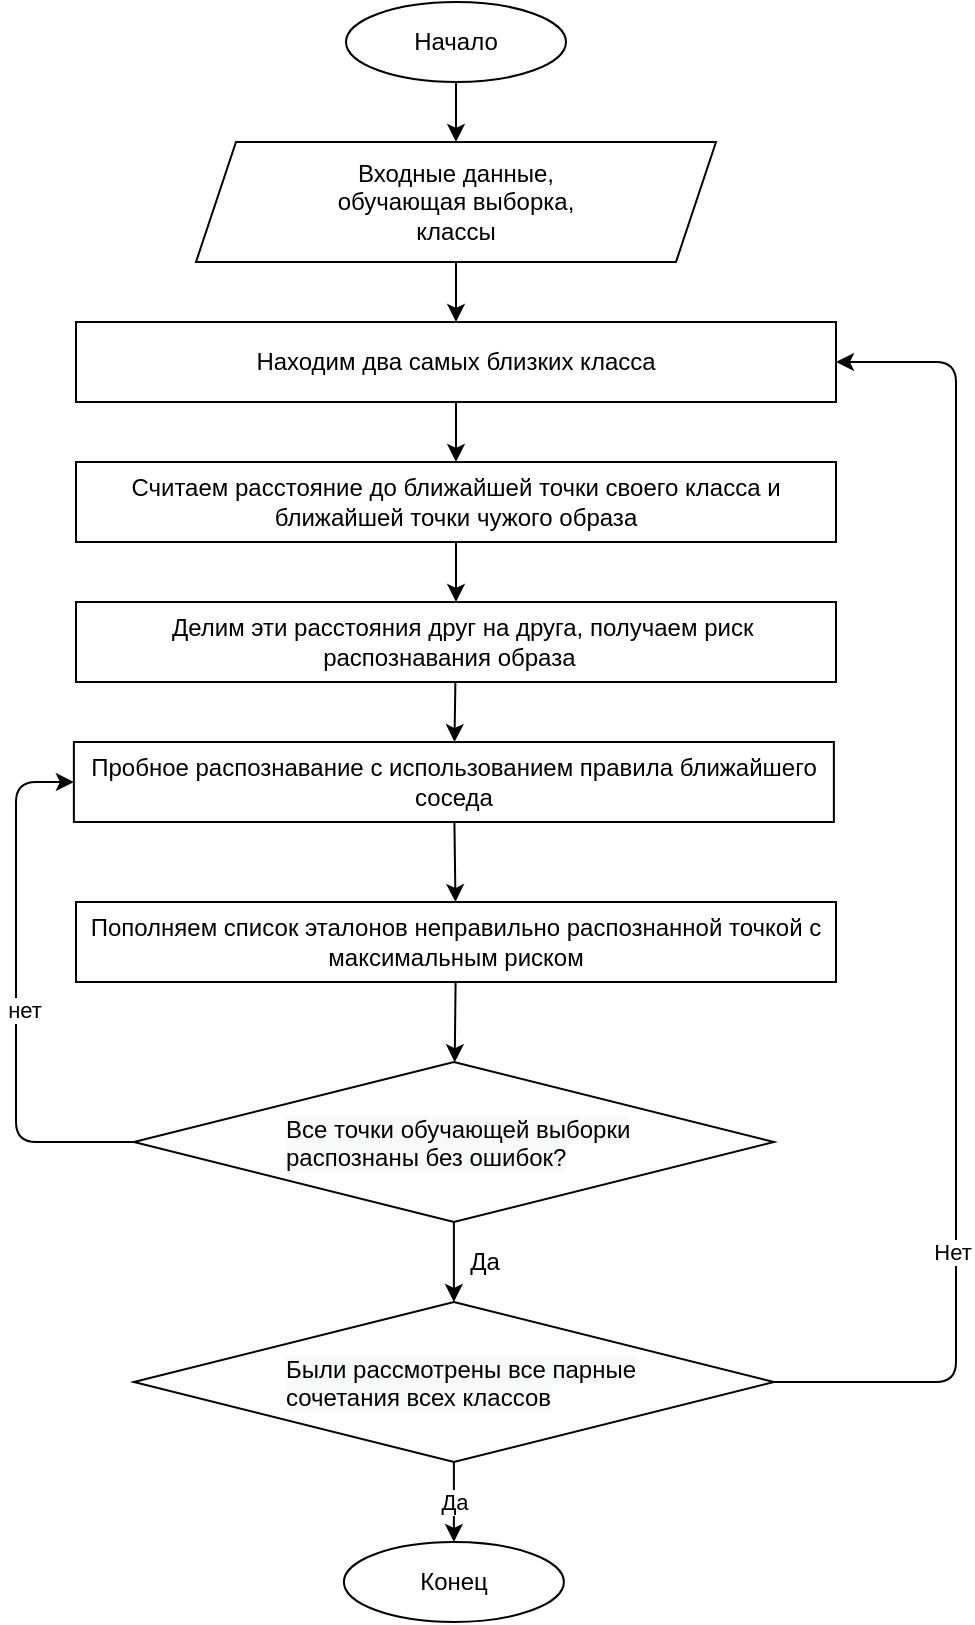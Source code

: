<mxfile>
    <diagram id="B98Myi7qIVIVGV0O9Yf8" name="Page-1">
        <mxGraphModel dx="279" dy="342" grid="1" gridSize="10" guides="1" tooltips="1" connect="1" arrows="1" fold="1" page="1" pageScale="1" pageWidth="827" pageHeight="1169" background="#ffffff" math="1" shadow="0">
            <root>
                <mxCell id="0"/>
                <mxCell id="1" parent="0"/>
                <mxCell id="huDF47PdF3qLj8TZO268-3" style="edgeStyle=orthogonalEdgeStyle;rounded=0;orthogonalLoop=1;jettySize=auto;html=1;" parent="1" source="huDF47PdF3qLj8TZO268-2" target="13" edge="1">
                    <mxGeometry relative="1" as="geometry">
                        <mxPoint x="380" y="90" as="targetPoint"/>
                    </mxGeometry>
                </mxCell>
                <mxCell id="huDF47PdF3qLj8TZO268-2" value="Начало" style="ellipse;whiteSpace=wrap;html=1;" parent="1" vertex="1">
                    <mxGeometry x="325" y="20" width="110" height="40" as="geometry"/>
                </mxCell>
                <mxCell id="huDF47PdF3qLj8TZO268-14" style="edgeStyle=orthogonalEdgeStyle;rounded=0;orthogonalLoop=1;jettySize=auto;html=1;" parent="1" source="huDF47PdF3qLj8TZO268-10" target="huDF47PdF3qLj8TZO268-12" edge="1">
                    <mxGeometry relative="1" as="geometry"/>
                </mxCell>
                <mxCell id="huDF47PdF3qLj8TZO268-10" value="Находим два самых близких класса" style="rounded=0;whiteSpace=wrap;html=1;" parent="1" vertex="1">
                    <mxGeometry x="190" y="180" width="380" height="40" as="geometry"/>
                </mxCell>
                <mxCell id="huDF47PdF3qLj8TZO268-11" style="edgeStyle=orthogonalEdgeStyle;rounded=0;orthogonalLoop=1;jettySize=auto;html=1;" parent="1" source="13" target="huDF47PdF3qLj8TZO268-10" edge="1">
                    <mxGeometry relative="1" as="geometry">
                        <mxPoint x="380" y="150" as="sourcePoint"/>
                    </mxGeometry>
                </mxCell>
                <mxCell id="16" style="edgeStyle=none;html=1;" parent="1" source="huDF47PdF3qLj8TZO268-12" target="15" edge="1">
                    <mxGeometry relative="1" as="geometry"/>
                </mxCell>
                <mxCell id="huDF47PdF3qLj8TZO268-12" value="Считаем расстояние до ближайшей точки своего класса и ближайшей точки чужого образа" style="rounded=0;whiteSpace=wrap;html=1;" parent="1" vertex="1">
                    <mxGeometry x="190" y="250" width="380" height="40" as="geometry"/>
                </mxCell>
                <mxCell id="huDF47PdF3qLj8TZO268-16" value="Конец" style="ellipse;whiteSpace=wrap;html=1;" parent="1" vertex="1">
                    <mxGeometry x="323.94" y="790" width="110" height="40" as="geometry"/>
                </mxCell>
                <mxCell id="9" value="" style="group" parent="1" vertex="1" connectable="0">
                    <mxGeometry x="218.94" y="550" width="320" height="80" as="geometry"/>
                </mxCell>
                <mxCell id="8" value="" style="rhombus;whiteSpace=wrap;html=1;fontSize=9;" parent="9" vertex="1">
                    <mxGeometry width="320" height="80" as="geometry"/>
                </mxCell>
                <mxCell id="7" value="&lt;span style=&quot;color: rgb(0 , 0 , 0) ; font-family: &amp;#34;helvetica&amp;#34; ; font-size: 12px ; font-style: normal ; font-weight: 400 ; letter-spacing: normal ; text-align: center ; text-indent: 0px ; text-transform: none ; word-spacing: 0px ; background-color: rgb(248 , 249 , 250) ; display: inline ; float: none&quot;&gt;Все точки обучающей выборки распознаны без ошибок?&lt;/span&gt;" style="text;whiteSpace=wrap;html=1;fontSize=9;" parent="9" vertex="1">
                    <mxGeometry x="74" y="20" width="200" height="40" as="geometry"/>
                </mxCell>
                <mxCell id="13" value="" style="shape=parallelogram;perimeter=parallelogramPerimeter;whiteSpace=wrap;html=1;fixedSize=1;" parent="1" vertex="1">
                    <mxGeometry x="250" y="90" width="260" height="60" as="geometry"/>
                </mxCell>
                <mxCell id="14" value="Входные данные,&lt;br&gt;обучающая выборка,&lt;br&gt;классы" style="text;html=1;strokeColor=none;fillColor=none;align=center;verticalAlign=middle;whiteSpace=wrap;rounded=0;" parent="1" vertex="1">
                    <mxGeometry x="270" y="90" width="220" height="60" as="geometry"/>
                </mxCell>
                <mxCell id="18" style="edgeStyle=none;html=1;" parent="1" source="15" target="17" edge="1">
                    <mxGeometry relative="1" as="geometry"/>
                </mxCell>
                <mxCell id="15" value="&amp;nbsp; Делим эти расстояния друг на друга, получаем риск распознавания образа&amp;nbsp;&amp;nbsp;" style="rounded=0;whiteSpace=wrap;html=1;" parent="1" vertex="1">
                    <mxGeometry x="190" y="320" width="380" height="40" as="geometry"/>
                </mxCell>
                <mxCell id="20" style="edgeStyle=none;html=1;" parent="1" source="17" target="19" edge="1">
                    <mxGeometry relative="1" as="geometry"/>
                </mxCell>
                <mxCell id="17" value="Пробное распознавание с использованием правила ближайшего соседа" style="rounded=0;whiteSpace=wrap;html=1;" parent="1" vertex="1">
                    <mxGeometry x="188.94" y="390" width="380" height="40" as="geometry"/>
                </mxCell>
                <mxCell id="21" style="edgeStyle=none;html=1;" parent="1" source="19" target="8" edge="1">
                    <mxGeometry relative="1" as="geometry"/>
                </mxCell>
                <mxCell id="19" value="Пополняем список эталонов неправильно распознанной точкой с максимальным риском" style="rounded=0;whiteSpace=wrap;html=1;" parent="1" vertex="1">
                    <mxGeometry x="190" y="470" width="380" height="40" as="geometry"/>
                </mxCell>
                <mxCell id="23" style="edgeStyle=orthogonalEdgeStyle;html=1;entryX=0;entryY=0.5;entryDx=0;entryDy=0;" parent="1" source="8" target="17" edge="1">
                    <mxGeometry relative="1" as="geometry">
                        <Array as="points">
                            <mxPoint x="160" y="590"/>
                            <mxPoint x="160" y="410"/>
                        </Array>
                    </mxGeometry>
                </mxCell>
                <mxCell id="24" value="нет" style="edgeLabel;html=1;align=center;verticalAlign=middle;resizable=0;points=[];" parent="23" vertex="1" connectable="0">
                    <mxGeometry x="-0.063" y="-4" relative="1" as="geometry">
                        <mxPoint as="offset"/>
                    </mxGeometry>
                </mxCell>
                <mxCell id="25" value="" style="group" parent="1" vertex="1" connectable="0">
                    <mxGeometry x="218.94" y="670" width="320" height="80" as="geometry"/>
                </mxCell>
                <mxCell id="26" value="" style="rhombus;whiteSpace=wrap;html=1;fontSize=9;" parent="25" vertex="1">
                    <mxGeometry width="320" height="80" as="geometry"/>
                </mxCell>
                <mxCell id="27" value="&lt;span style=&quot;color: rgb(0 , 0 , 0) ; font-family: &amp;#34;helvetica&amp;#34; ; font-size: 12px ; font-style: normal ; font-weight: 400 ; letter-spacing: normal ; text-align: center ; text-indent: 0px ; text-transform: none ; word-spacing: 0px ; background-color: rgb(248 , 249 , 250) ; display: inline ; float: none&quot;&gt;Были рассмотрены все парные сочетания всех классов&lt;/span&gt;" style="text;whiteSpace=wrap;html=1;fontSize=9;" parent="25" vertex="1">
                    <mxGeometry x="74" y="20" width="200" height="40" as="geometry"/>
                </mxCell>
                <mxCell id="28" style="edgeStyle=orthogonalEdgeStyle;html=1;" parent="1" source="8" target="26" edge="1">
                    <mxGeometry relative="1" as="geometry"/>
                </mxCell>
                <mxCell id="29" value="Да" style="text;html=1;align=center;verticalAlign=middle;resizable=0;points=[];autosize=1;strokeColor=none;fillColor=none;" parent="1" vertex="1">
                    <mxGeometry x="379" y="640" width="30" height="20" as="geometry"/>
                </mxCell>
                <mxCell id="30" style="edgeStyle=orthogonalEdgeStyle;html=1;" parent="1" source="26" target="huDF47PdF3qLj8TZO268-10" edge="1">
                    <mxGeometry relative="1" as="geometry">
                        <mxPoint x="581.684" y="200" as="targetPoint"/>
                        <Array as="points">
                            <mxPoint x="630" y="710"/>
                            <mxPoint x="630" y="200"/>
                        </Array>
                    </mxGeometry>
                </mxCell>
                <mxCell id="32" value="Нет" style="edgeLabel;html=1;align=center;verticalAlign=middle;resizable=0;points=[];" parent="30" vertex="1" connectable="0">
                    <mxGeometry x="-0.185" y="2" relative="1" as="geometry">
                        <mxPoint y="113" as="offset"/>
                    </mxGeometry>
                </mxCell>
                <mxCell id="33" value="Да" style="edgeStyle=orthogonalEdgeStyle;html=1;" parent="1" source="26" target="huDF47PdF3qLj8TZO268-16" edge="1">
                    <mxGeometry relative="1" as="geometry"/>
                </mxCell>
            </root>
        </mxGraphModel>
    </diagram>
</mxfile>